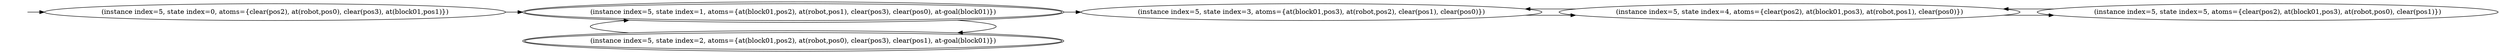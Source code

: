 digraph {
rankdir="LR"
s0[label="(instance index=5, state index=0, atoms={clear(pos2), at(robot,pos0), clear(pos3), at(block01,pos1)})"]
s1[peripheries=2,label="(instance index=5, state index=1, atoms={at(block01,pos2), at(robot,pos1), clear(pos3), clear(pos0), at-goal(block01)})"]
s2[peripheries=2,label="(instance index=5, state index=2, atoms={at(block01,pos2), at(robot,pos0), clear(pos3), clear(pos1), at-goal(block01)})"]
s3[label="(instance index=5, state index=3, atoms={at(block01,pos3), at(robot,pos2), clear(pos1), clear(pos0)})"]
s4[label="(instance index=5, state index=4, atoms={clear(pos2), at(block01,pos3), at(robot,pos1), clear(pos0)})"]
s5[label="(instance index=5, state index=5, atoms={clear(pos2), at(block01,pos3), at(robot,pos0), clear(pos1)})"]
Dangling [ label = "", style = invis ]
{ rank = same; Dangling }
Dangling -> s0
{ rank = same; s0}
{ rank = same; s1,s2}
{ rank = same; s3}
{ rank = same; s4}
{ rank = same; s5}
{
s0->s1
}
{
s1->s3
s1->s2
s2->s1
}
{
s3->s4
}
{
s4->s5
s4->s3
}
{
s5->s4
}
}
